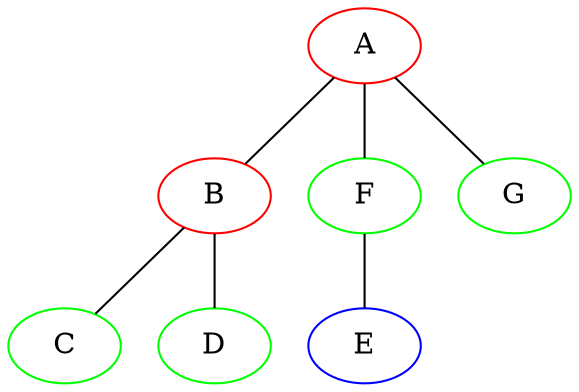 graph {
A [color=red]
B [color=red]
C [color=green]
D [color=green]
E [color=blue]
F [color=green]
G [color=green]
 A -- B
 B -- C
 B -- D
 A -- F
 A -- G
 F -- E
}
